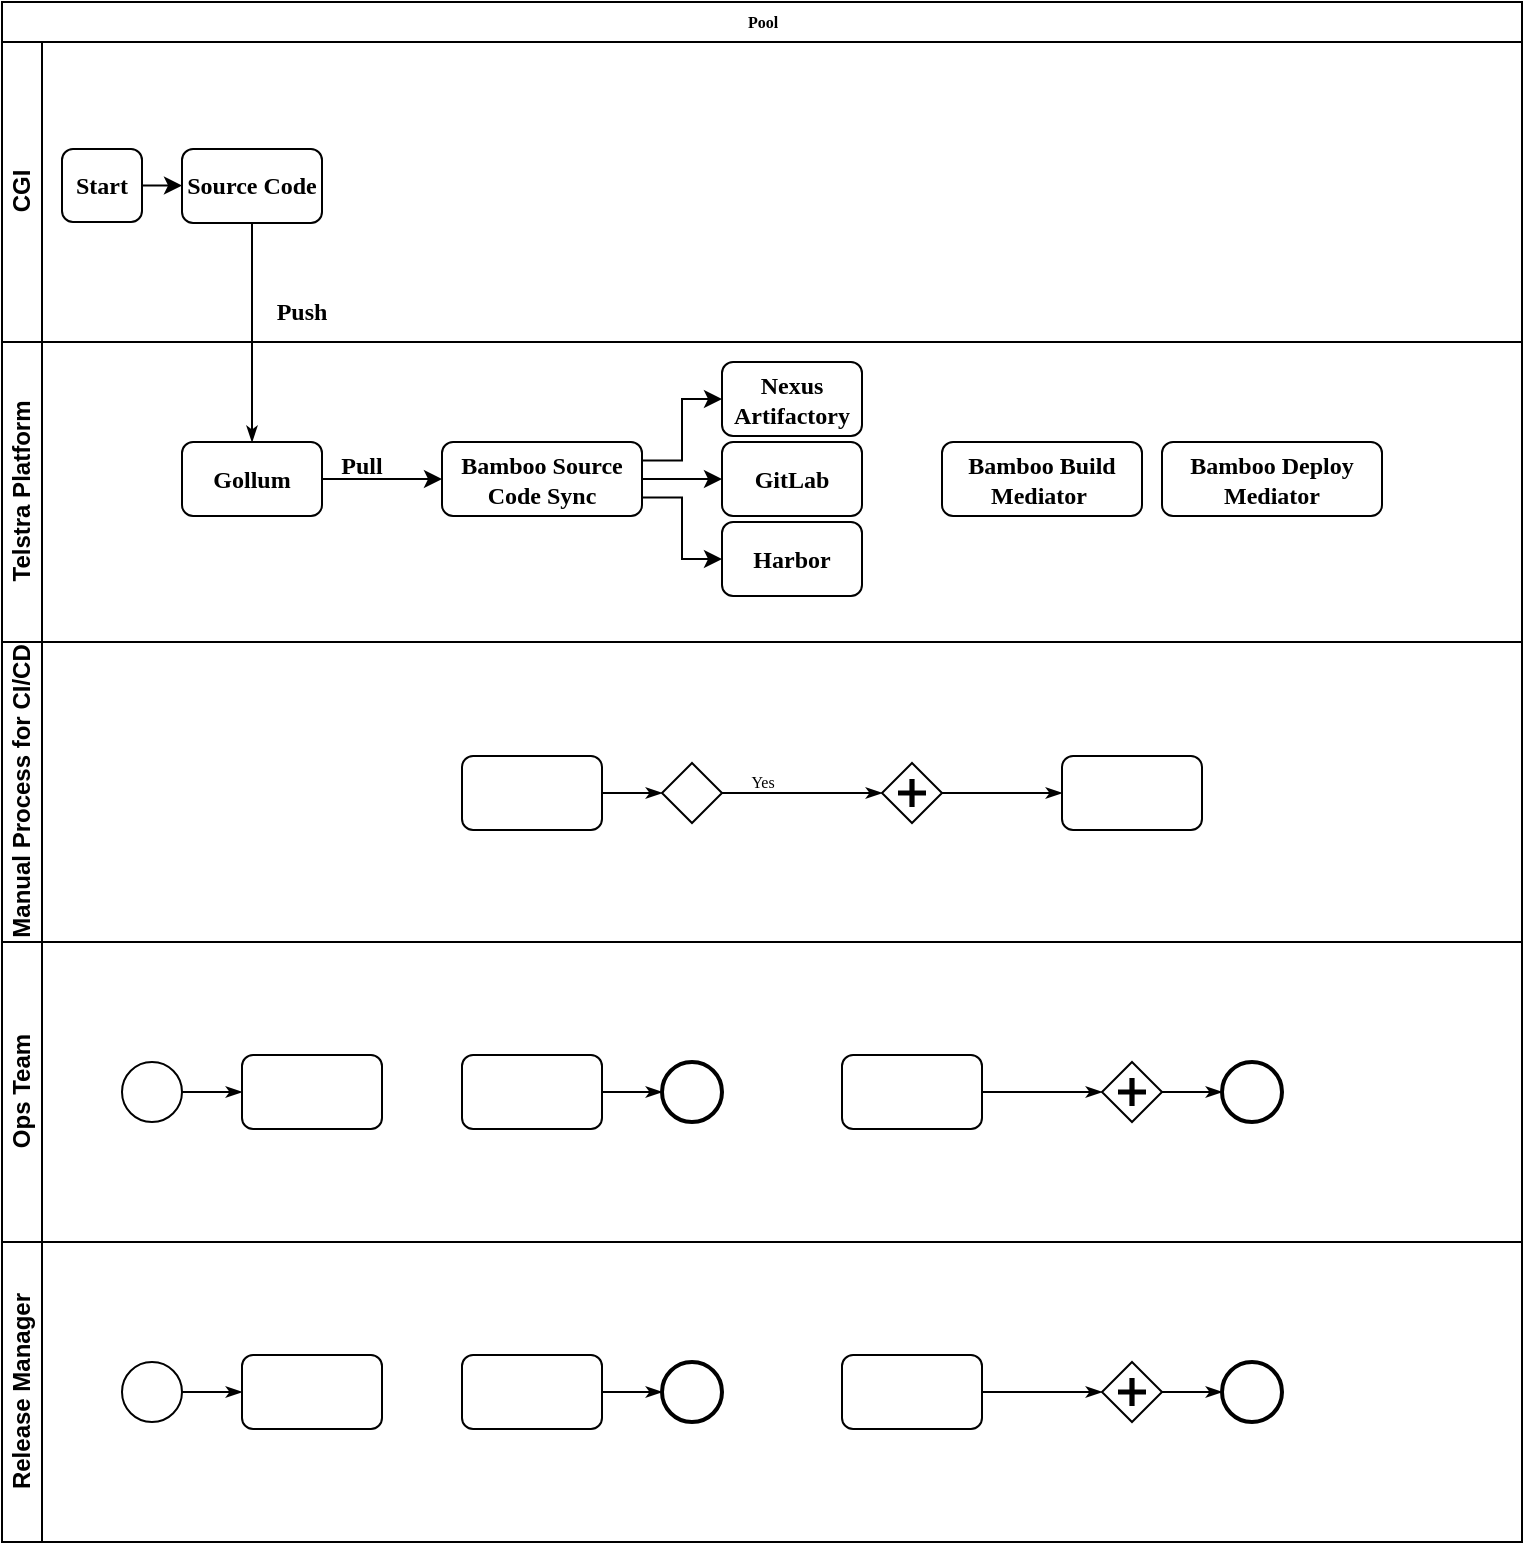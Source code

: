 <mxfile version="20.5.1" type="github">
  <diagram id="tWKk6uHT_sZjGpwcs3K3" name="Page-1">
    <mxGraphModel dx="1038" dy="571" grid="1" gridSize="10" guides="1" tooltips="1" connect="1" arrows="1" fold="1" page="1" pageScale="1" pageWidth="850" pageHeight="1100" math="0" shadow="0">
      <root>
        <mxCell id="0" />
        <mxCell id="1" parent="0" />
        <mxCell id="fKs3vi7BqhOC32A1Lkrl-1" value="Pool" style="swimlane;html=1;childLayout=stackLayout;horizontal=1;startSize=20;horizontalStack=0;rounded=0;shadow=0;labelBackgroundColor=none;strokeWidth=1;fontFamily=Verdana;fontSize=8;align=center;" parent="1" vertex="1">
          <mxGeometry x="40" y="40" width="760" height="770" as="geometry" />
        </mxCell>
        <mxCell id="fKs3vi7BqhOC32A1Lkrl-2" value="CGI" style="swimlane;html=1;startSize=20;horizontal=0;" parent="fKs3vi7BqhOC32A1Lkrl-1" vertex="1">
          <mxGeometry y="20" width="760" height="150" as="geometry" />
        </mxCell>
        <mxCell id="fKs3vi7BqhOC32A1Lkrl-5" value="&lt;font style=&quot;font-size: 12px;&quot;&gt;&lt;b&gt;Source Code&lt;/b&gt;&lt;/font&gt;" style="rounded=1;whiteSpace=wrap;html=1;shadow=0;labelBackgroundColor=none;strokeWidth=1;fontFamily=Verdana;fontSize=8;align=center;" parent="fKs3vi7BqhOC32A1Lkrl-2" vertex="1">
          <mxGeometry x="90" y="53.5" width="70" height="37" as="geometry" />
        </mxCell>
        <mxCell id="jYvJ1Jp0yjeoyxlmzkTq-25" style="edgeStyle=orthogonalEdgeStyle;rounded=0;orthogonalLoop=1;jettySize=auto;html=1;exitX=1;exitY=0.5;exitDx=0;exitDy=0;entryX=0;entryY=0.5;entryDx=0;entryDy=0;fontFamily=Verdana;fontSize=12;" edge="1" parent="fKs3vi7BqhOC32A1Lkrl-2" source="jYvJ1Jp0yjeoyxlmzkTq-1" target="fKs3vi7BqhOC32A1Lkrl-5">
          <mxGeometry relative="1" as="geometry" />
        </mxCell>
        <mxCell id="jYvJ1Jp0yjeoyxlmzkTq-1" value="&lt;font face=&quot;Verdana&quot;&gt;&lt;b&gt;Start&lt;/b&gt;&lt;/font&gt;" style="rounded=1;whiteSpace=wrap;html=1;" vertex="1" parent="fKs3vi7BqhOC32A1Lkrl-2">
          <mxGeometry x="30" y="53.5" width="40" height="36.5" as="geometry" />
        </mxCell>
        <mxCell id="jYvJ1Jp0yjeoyxlmzkTq-2" value="&lt;b&gt;Push&lt;/b&gt;" style="text;html=1;strokeColor=none;fillColor=none;align=center;verticalAlign=middle;whiteSpace=wrap;rounded=0;fontFamily=Verdana;fontSize=12;" vertex="1" parent="fKs3vi7BqhOC32A1Lkrl-2">
          <mxGeometry x="120" y="120" width="60" height="30" as="geometry" />
        </mxCell>
        <mxCell id="fKs3vi7BqhOC32A1Lkrl-14" value="Telstra Platform" style="swimlane;html=1;startSize=20;horizontal=0;" parent="fKs3vi7BqhOC32A1Lkrl-1" vertex="1">
          <mxGeometry y="170" width="760" height="150" as="geometry" />
        </mxCell>
        <mxCell id="jYvJ1Jp0yjeoyxlmzkTq-12" style="edgeStyle=orthogonalEdgeStyle;rounded=0;orthogonalLoop=1;jettySize=auto;html=1;exitX=1;exitY=0.5;exitDx=0;exitDy=0;entryX=0;entryY=0.5;entryDx=0;entryDy=0;fontFamily=Verdana;fontSize=12;" edge="1" parent="fKs3vi7BqhOC32A1Lkrl-14" source="fKs3vi7BqhOC32A1Lkrl-16" target="jYvJ1Jp0yjeoyxlmzkTq-6">
          <mxGeometry relative="1" as="geometry" />
        </mxCell>
        <mxCell id="fKs3vi7BqhOC32A1Lkrl-16" value="&lt;font style=&quot;font-size: 12px;&quot;&gt;&lt;b&gt;Gollum&lt;/b&gt;&lt;/font&gt;" style="rounded=1;whiteSpace=wrap;html=1;shadow=0;labelBackgroundColor=none;strokeWidth=1;fontFamily=Verdana;fontSize=8;align=center;" parent="fKs3vi7BqhOC32A1Lkrl-14" vertex="1">
          <mxGeometry x="90" y="50.0" width="70" height="37" as="geometry" />
        </mxCell>
        <mxCell id="jYvJ1Jp0yjeoyxlmzkTq-14" style="edgeStyle=orthogonalEdgeStyle;rounded=0;orthogonalLoop=1;jettySize=auto;html=1;exitX=1;exitY=0.5;exitDx=0;exitDy=0;fontFamily=Verdana;fontSize=12;" edge="1" parent="fKs3vi7BqhOC32A1Lkrl-14" source="jYvJ1Jp0yjeoyxlmzkTq-6" target="jYvJ1Jp0yjeoyxlmzkTq-13">
          <mxGeometry relative="1" as="geometry" />
        </mxCell>
        <mxCell id="jYvJ1Jp0yjeoyxlmzkTq-19" style="edgeStyle=orthogonalEdgeStyle;rounded=0;orthogonalLoop=1;jettySize=auto;html=1;exitX=1;exitY=0.75;exitDx=0;exitDy=0;entryX=0;entryY=0.5;entryDx=0;entryDy=0;fontFamily=Verdana;fontSize=12;" edge="1" parent="fKs3vi7BqhOC32A1Lkrl-14" source="jYvJ1Jp0yjeoyxlmzkTq-6" target="jYvJ1Jp0yjeoyxlmzkTq-16">
          <mxGeometry relative="1" as="geometry" />
        </mxCell>
        <mxCell id="jYvJ1Jp0yjeoyxlmzkTq-20" style="edgeStyle=orthogonalEdgeStyle;rounded=0;orthogonalLoop=1;jettySize=auto;html=1;exitX=1;exitY=0.25;exitDx=0;exitDy=0;entryX=0;entryY=0.5;entryDx=0;entryDy=0;fontFamily=Verdana;fontSize=12;" edge="1" parent="fKs3vi7BqhOC32A1Lkrl-14" source="jYvJ1Jp0yjeoyxlmzkTq-6" target="jYvJ1Jp0yjeoyxlmzkTq-15">
          <mxGeometry relative="1" as="geometry" />
        </mxCell>
        <mxCell id="jYvJ1Jp0yjeoyxlmzkTq-6" value="&lt;font style=&quot;font-size: 12px;&quot;&gt;&lt;b&gt;Bamboo Source Code Sync&lt;/b&gt;&lt;/font&gt;" style="rounded=1;whiteSpace=wrap;html=1;shadow=0;labelBackgroundColor=none;strokeWidth=1;fontFamily=Verdana;fontSize=8;align=center;" vertex="1" parent="fKs3vi7BqhOC32A1Lkrl-14">
          <mxGeometry x="220" y="50" width="100" height="37" as="geometry" />
        </mxCell>
        <mxCell id="jYvJ1Jp0yjeoyxlmzkTq-13" value="&lt;font style=&quot;font-size: 12px;&quot;&gt;&lt;b&gt;GitLab&lt;/b&gt;&lt;/font&gt;" style="rounded=1;whiteSpace=wrap;html=1;shadow=0;labelBackgroundColor=none;strokeWidth=1;fontFamily=Verdana;fontSize=8;align=center;" vertex="1" parent="fKs3vi7BqhOC32A1Lkrl-14">
          <mxGeometry x="360" y="50.0" width="70" height="37" as="geometry" />
        </mxCell>
        <mxCell id="jYvJ1Jp0yjeoyxlmzkTq-15" value="&lt;font style=&quot;font-size: 12px;&quot;&gt;&lt;b&gt;Nexus Artifactory&lt;/b&gt;&lt;/font&gt;" style="rounded=1;whiteSpace=wrap;html=1;shadow=0;labelBackgroundColor=none;strokeWidth=1;fontFamily=Verdana;fontSize=8;align=center;" vertex="1" parent="fKs3vi7BqhOC32A1Lkrl-14">
          <mxGeometry x="360" y="10.0" width="70" height="37" as="geometry" />
        </mxCell>
        <mxCell id="jYvJ1Jp0yjeoyxlmzkTq-16" value="&lt;font style=&quot;font-size: 12px;&quot;&gt;&lt;b&gt;Harbor&lt;/b&gt;&lt;/font&gt;" style="rounded=1;whiteSpace=wrap;html=1;shadow=0;labelBackgroundColor=none;strokeWidth=1;fontFamily=Verdana;fontSize=8;align=center;" vertex="1" parent="fKs3vi7BqhOC32A1Lkrl-14">
          <mxGeometry x="360" y="90.0" width="70" height="37" as="geometry" />
        </mxCell>
        <mxCell id="jYvJ1Jp0yjeoyxlmzkTq-21" value="&lt;font style=&quot;font-size: 12px;&quot;&gt;&lt;b&gt;Bamboo Build Mediator&amp;nbsp;&lt;/b&gt;&lt;/font&gt;" style="rounded=1;whiteSpace=wrap;html=1;shadow=0;labelBackgroundColor=none;strokeWidth=1;fontFamily=Verdana;fontSize=8;align=center;" vertex="1" parent="fKs3vi7BqhOC32A1Lkrl-14">
          <mxGeometry x="470" y="50" width="100" height="37" as="geometry" />
        </mxCell>
        <mxCell id="jYvJ1Jp0yjeoyxlmzkTq-26" value="&lt;b&gt;Pull&lt;/b&gt;" style="text;html=1;strokeColor=none;fillColor=none;align=center;verticalAlign=middle;whiteSpace=wrap;rounded=0;fontFamily=Verdana;fontSize=12;" vertex="1" parent="fKs3vi7BqhOC32A1Lkrl-14">
          <mxGeometry x="150" y="47" width="60" height="30" as="geometry" />
        </mxCell>
        <mxCell id="jYvJ1Jp0yjeoyxlmzkTq-39" value="&lt;font style=&quot;font-size: 12px;&quot;&gt;&lt;b&gt;Bamboo Deploy Mediator&lt;/b&gt;&lt;/font&gt;" style="rounded=1;whiteSpace=wrap;html=1;shadow=0;labelBackgroundColor=none;strokeWidth=1;fontFamily=Verdana;fontSize=8;align=center;" vertex="1" parent="fKs3vi7BqhOC32A1Lkrl-14">
          <mxGeometry x="580" y="50" width="110" height="37" as="geometry" />
        </mxCell>
        <mxCell id="fKs3vi7BqhOC32A1Lkrl-18" value="Manual Process for CI/CD" style="swimlane;html=1;startSize=20;horizontal=0;" parent="fKs3vi7BqhOC32A1Lkrl-1" vertex="1">
          <mxGeometry y="320" width="760" height="150" as="geometry" />
        </mxCell>
        <mxCell id="fKs3vi7BqhOC32A1Lkrl-19" style="edgeStyle=orthogonalEdgeStyle;rounded=0;html=1;labelBackgroundColor=none;startArrow=none;startFill=0;startSize=5;endArrow=classicThin;endFill=1;endSize=5;jettySize=auto;orthogonalLoop=1;strokeWidth=1;fontFamily=Verdana;fontSize=8;" parent="fKs3vi7BqhOC32A1Lkrl-18" source="fKs3vi7BqhOC32A1Lkrl-20" target="fKs3vi7BqhOC32A1Lkrl-22" edge="1">
          <mxGeometry relative="1" as="geometry" />
        </mxCell>
        <mxCell id="fKs3vi7BqhOC32A1Lkrl-20" value="" style="rounded=1;whiteSpace=wrap;html=1;shadow=0;labelBackgroundColor=none;strokeWidth=1;fontFamily=Verdana;fontSize=8;align=center;" parent="fKs3vi7BqhOC32A1Lkrl-18" vertex="1">
          <mxGeometry x="230" y="57.0" width="70" height="37" as="geometry" />
        </mxCell>
        <mxCell id="fKs3vi7BqhOC32A1Lkrl-21" value="Yes" style="edgeStyle=orthogonalEdgeStyle;rounded=0;html=1;entryX=0;entryY=0.5;labelBackgroundColor=none;startArrow=none;startFill=0;startSize=5;endArrow=classicThin;endFill=1;endSize=5;jettySize=auto;orthogonalLoop=1;strokeWidth=1;fontFamily=Verdana;fontSize=8" parent="fKs3vi7BqhOC32A1Lkrl-18" source="fKs3vi7BqhOC32A1Lkrl-22" target="fKs3vi7BqhOC32A1Lkrl-24" edge="1">
          <mxGeometry x="-0.501" y="6" relative="1" as="geometry">
            <mxPoint as="offset" />
          </mxGeometry>
        </mxCell>
        <mxCell id="fKs3vi7BqhOC32A1Lkrl-22" value="" style="strokeWidth=1;html=1;shape=mxgraph.flowchart.decision;whiteSpace=wrap;rounded=1;shadow=0;labelBackgroundColor=none;fontFamily=Verdana;fontSize=8;align=center;" parent="fKs3vi7BqhOC32A1Lkrl-18" vertex="1">
          <mxGeometry x="330" y="60.5" width="30" height="30" as="geometry" />
        </mxCell>
        <mxCell id="fKs3vi7BqhOC32A1Lkrl-23" style="edgeStyle=orthogonalEdgeStyle;rounded=0;html=1;labelBackgroundColor=none;startArrow=none;startFill=0;startSize=5;endArrow=classicThin;endFill=1;endSize=5;jettySize=auto;orthogonalLoop=1;strokeColor=#000000;strokeWidth=1;fontFamily=Verdana;fontSize=8;fontColor=#000000;" parent="fKs3vi7BqhOC32A1Lkrl-18" source="fKs3vi7BqhOC32A1Lkrl-24" target="fKs3vi7BqhOC32A1Lkrl-25" edge="1">
          <mxGeometry relative="1" as="geometry" />
        </mxCell>
        <mxCell id="fKs3vi7BqhOC32A1Lkrl-24" value="" style="shape=mxgraph.bpmn.shape;html=1;verticalLabelPosition=bottom;labelBackgroundColor=#ffffff;verticalAlign=top;perimeter=rhombusPerimeter;background=gateway;outline=none;symbol=parallelGw;rounded=1;shadow=0;strokeWidth=1;fontFamily=Verdana;fontSize=8;align=center;" parent="fKs3vi7BqhOC32A1Lkrl-18" vertex="1">
          <mxGeometry x="440" y="60.5" width="30" height="30" as="geometry" />
        </mxCell>
        <mxCell id="fKs3vi7BqhOC32A1Lkrl-25" value="" style="rounded=1;whiteSpace=wrap;html=1;shadow=0;labelBackgroundColor=none;strokeWidth=1;fontFamily=Verdana;fontSize=8;align=center;" parent="fKs3vi7BqhOC32A1Lkrl-18" vertex="1">
          <mxGeometry x="530" y="57" width="70" height="37" as="geometry" />
        </mxCell>
        <mxCell id="fKs3vi7BqhOC32A1Lkrl-26" style="edgeStyle=orthogonalEdgeStyle;rounded=0;html=1;labelBackgroundColor=none;startArrow=none;startFill=0;startSize=5;endArrow=classicThin;endFill=1;endSize=5;jettySize=auto;orthogonalLoop=1;strokeWidth=1;fontFamily=Verdana;fontSize=8" parent="fKs3vi7BqhOC32A1Lkrl-1" source="fKs3vi7BqhOC32A1Lkrl-5" target="fKs3vi7BqhOC32A1Lkrl-16" edge="1">
          <mxGeometry relative="1" as="geometry" />
        </mxCell>
        <mxCell id="NS4H6OkGsvqJ2kZ-mFsc-1" value="Ops Team" style="swimlane;html=1;startSize=20;horizontal=0;" parent="fKs3vi7BqhOC32A1Lkrl-1" vertex="1">
          <mxGeometry y="470" width="760" height="150" as="geometry" />
        </mxCell>
        <mxCell id="NS4H6OkGsvqJ2kZ-mFsc-2" style="edgeStyle=orthogonalEdgeStyle;rounded=0;html=1;labelBackgroundColor=none;startArrow=none;startFill=0;startSize=5;endArrow=classicThin;endFill=1;endSize=5;jettySize=auto;orthogonalLoop=1;strokeWidth=1;fontFamily=Verdana;fontSize=8" parent="NS4H6OkGsvqJ2kZ-mFsc-1" source="NS4H6OkGsvqJ2kZ-mFsc-3" target="NS4H6OkGsvqJ2kZ-mFsc-4" edge="1">
          <mxGeometry relative="1" as="geometry" />
        </mxCell>
        <mxCell id="NS4H6OkGsvqJ2kZ-mFsc-3" value="" style="ellipse;whiteSpace=wrap;html=1;rounded=0;shadow=0;labelBackgroundColor=none;strokeWidth=1;fontFamily=Verdana;fontSize=8;align=center;" parent="NS4H6OkGsvqJ2kZ-mFsc-1" vertex="1">
          <mxGeometry x="60" y="60" width="30" height="30" as="geometry" />
        </mxCell>
        <mxCell id="NS4H6OkGsvqJ2kZ-mFsc-4" value="" style="rounded=1;whiteSpace=wrap;html=1;shadow=0;labelBackgroundColor=none;strokeWidth=1;fontFamily=Verdana;fontSize=8;align=center;" parent="NS4H6OkGsvqJ2kZ-mFsc-1" vertex="1">
          <mxGeometry x="120" y="56.5" width="70" height="37" as="geometry" />
        </mxCell>
        <mxCell id="NS4H6OkGsvqJ2kZ-mFsc-5" style="edgeStyle=orthogonalEdgeStyle;rounded=0;html=1;labelBackgroundColor=none;startArrow=none;startFill=0;startSize=5;endArrow=classicThin;endFill=1;endSize=5;jettySize=auto;orthogonalLoop=1;strokeWidth=1;fontFamily=Verdana;fontSize=8" parent="NS4H6OkGsvqJ2kZ-mFsc-1" source="NS4H6OkGsvqJ2kZ-mFsc-6" target="NS4H6OkGsvqJ2kZ-mFsc-7" edge="1">
          <mxGeometry relative="1" as="geometry" />
        </mxCell>
        <mxCell id="NS4H6OkGsvqJ2kZ-mFsc-6" value="" style="rounded=1;whiteSpace=wrap;html=1;shadow=0;labelBackgroundColor=none;strokeWidth=1;fontFamily=Verdana;fontSize=8;align=center;" parent="NS4H6OkGsvqJ2kZ-mFsc-1" vertex="1">
          <mxGeometry x="230" y="56.5" width="70" height="37" as="geometry" />
        </mxCell>
        <mxCell id="NS4H6OkGsvqJ2kZ-mFsc-7" value="" style="ellipse;whiteSpace=wrap;html=1;rounded=0;shadow=0;labelBackgroundColor=none;strokeWidth=2;fontFamily=Verdana;fontSize=8;align=center;" parent="NS4H6OkGsvqJ2kZ-mFsc-1" vertex="1">
          <mxGeometry x="330" y="60" width="30" height="30" as="geometry" />
        </mxCell>
        <mxCell id="NS4H6OkGsvqJ2kZ-mFsc-8" style="edgeStyle=orthogonalEdgeStyle;rounded=0;html=1;entryX=0;entryY=0.5;labelBackgroundColor=none;startArrow=none;startFill=0;startSize=5;endArrow=classicThin;endFill=1;endSize=5;jettySize=auto;orthogonalLoop=1;strokeWidth=1;fontFamily=Verdana;fontSize=8" parent="NS4H6OkGsvqJ2kZ-mFsc-1" source="NS4H6OkGsvqJ2kZ-mFsc-9" target="NS4H6OkGsvqJ2kZ-mFsc-11" edge="1">
          <mxGeometry relative="1" as="geometry" />
        </mxCell>
        <mxCell id="NS4H6OkGsvqJ2kZ-mFsc-9" value="" style="rounded=1;whiteSpace=wrap;html=1;shadow=0;labelBackgroundColor=none;strokeWidth=1;fontFamily=Verdana;fontSize=8;align=center;" parent="NS4H6OkGsvqJ2kZ-mFsc-1" vertex="1">
          <mxGeometry x="420" y="56.5" width="70" height="37" as="geometry" />
        </mxCell>
        <mxCell id="NS4H6OkGsvqJ2kZ-mFsc-10" style="edgeStyle=orthogonalEdgeStyle;rounded=0;html=1;labelBackgroundColor=none;startArrow=none;startFill=0;startSize=5;endArrow=classicThin;endFill=1;endSize=5;jettySize=auto;orthogonalLoop=1;strokeWidth=1;fontFamily=Verdana;fontSize=8" parent="NS4H6OkGsvqJ2kZ-mFsc-1" source="NS4H6OkGsvqJ2kZ-mFsc-11" target="NS4H6OkGsvqJ2kZ-mFsc-12" edge="1">
          <mxGeometry relative="1" as="geometry" />
        </mxCell>
        <mxCell id="NS4H6OkGsvqJ2kZ-mFsc-11" value="" style="shape=mxgraph.bpmn.shape;html=1;verticalLabelPosition=bottom;labelBackgroundColor=#ffffff;verticalAlign=top;perimeter=rhombusPerimeter;background=gateway;outline=none;symbol=parallelGw;rounded=1;shadow=0;strokeWidth=1;fontFamily=Verdana;fontSize=8;align=center;" parent="NS4H6OkGsvqJ2kZ-mFsc-1" vertex="1">
          <mxGeometry x="550" y="60" width="30" height="30" as="geometry" />
        </mxCell>
        <mxCell id="NS4H6OkGsvqJ2kZ-mFsc-12" value="" style="ellipse;whiteSpace=wrap;html=1;rounded=0;shadow=0;labelBackgroundColor=none;strokeWidth=2;fontFamily=Verdana;fontSize=8;align=center;" parent="NS4H6OkGsvqJ2kZ-mFsc-1" vertex="1">
          <mxGeometry x="610" y="60" width="30" height="30" as="geometry" />
        </mxCell>
        <mxCell id="NS4H6OkGsvqJ2kZ-mFsc-13" value="Release Manager" style="swimlane;html=1;startSize=20;horizontal=0;" parent="fKs3vi7BqhOC32A1Lkrl-1" vertex="1">
          <mxGeometry y="620" width="760" height="150" as="geometry" />
        </mxCell>
        <mxCell id="NS4H6OkGsvqJ2kZ-mFsc-14" style="edgeStyle=orthogonalEdgeStyle;rounded=0;html=1;labelBackgroundColor=none;startArrow=none;startFill=0;startSize=5;endArrow=classicThin;endFill=1;endSize=5;jettySize=auto;orthogonalLoop=1;strokeWidth=1;fontFamily=Verdana;fontSize=8" parent="NS4H6OkGsvqJ2kZ-mFsc-13" source="NS4H6OkGsvqJ2kZ-mFsc-15" target="NS4H6OkGsvqJ2kZ-mFsc-16" edge="1">
          <mxGeometry relative="1" as="geometry" />
        </mxCell>
        <mxCell id="NS4H6OkGsvqJ2kZ-mFsc-15" value="" style="ellipse;whiteSpace=wrap;html=1;rounded=0;shadow=0;labelBackgroundColor=none;strokeWidth=1;fontFamily=Verdana;fontSize=8;align=center;" parent="NS4H6OkGsvqJ2kZ-mFsc-13" vertex="1">
          <mxGeometry x="60" y="60" width="30" height="30" as="geometry" />
        </mxCell>
        <mxCell id="NS4H6OkGsvqJ2kZ-mFsc-16" value="" style="rounded=1;whiteSpace=wrap;html=1;shadow=0;labelBackgroundColor=none;strokeWidth=1;fontFamily=Verdana;fontSize=8;align=center;" parent="NS4H6OkGsvqJ2kZ-mFsc-13" vertex="1">
          <mxGeometry x="120" y="56.5" width="70" height="37" as="geometry" />
        </mxCell>
        <mxCell id="NS4H6OkGsvqJ2kZ-mFsc-17" style="edgeStyle=orthogonalEdgeStyle;rounded=0;html=1;labelBackgroundColor=none;startArrow=none;startFill=0;startSize=5;endArrow=classicThin;endFill=1;endSize=5;jettySize=auto;orthogonalLoop=1;strokeWidth=1;fontFamily=Verdana;fontSize=8" parent="NS4H6OkGsvqJ2kZ-mFsc-13" source="NS4H6OkGsvqJ2kZ-mFsc-18" target="NS4H6OkGsvqJ2kZ-mFsc-19" edge="1">
          <mxGeometry relative="1" as="geometry" />
        </mxCell>
        <mxCell id="NS4H6OkGsvqJ2kZ-mFsc-18" value="" style="rounded=1;whiteSpace=wrap;html=1;shadow=0;labelBackgroundColor=none;strokeWidth=1;fontFamily=Verdana;fontSize=8;align=center;" parent="NS4H6OkGsvqJ2kZ-mFsc-13" vertex="1">
          <mxGeometry x="230" y="56.5" width="70" height="37" as="geometry" />
        </mxCell>
        <mxCell id="NS4H6OkGsvqJ2kZ-mFsc-19" value="" style="ellipse;whiteSpace=wrap;html=1;rounded=0;shadow=0;labelBackgroundColor=none;strokeWidth=2;fontFamily=Verdana;fontSize=8;align=center;" parent="NS4H6OkGsvqJ2kZ-mFsc-13" vertex="1">
          <mxGeometry x="330" y="60" width="30" height="30" as="geometry" />
        </mxCell>
        <mxCell id="NS4H6OkGsvqJ2kZ-mFsc-20" style="edgeStyle=orthogonalEdgeStyle;rounded=0;html=1;entryX=0;entryY=0.5;labelBackgroundColor=none;startArrow=none;startFill=0;startSize=5;endArrow=classicThin;endFill=1;endSize=5;jettySize=auto;orthogonalLoop=1;strokeWidth=1;fontFamily=Verdana;fontSize=8" parent="NS4H6OkGsvqJ2kZ-mFsc-13" source="NS4H6OkGsvqJ2kZ-mFsc-21" target="NS4H6OkGsvqJ2kZ-mFsc-23" edge="1">
          <mxGeometry relative="1" as="geometry" />
        </mxCell>
        <mxCell id="NS4H6OkGsvqJ2kZ-mFsc-21" value="" style="rounded=1;whiteSpace=wrap;html=1;shadow=0;labelBackgroundColor=none;strokeWidth=1;fontFamily=Verdana;fontSize=8;align=center;" parent="NS4H6OkGsvqJ2kZ-mFsc-13" vertex="1">
          <mxGeometry x="420" y="56.5" width="70" height="37" as="geometry" />
        </mxCell>
        <mxCell id="NS4H6OkGsvqJ2kZ-mFsc-22" style="edgeStyle=orthogonalEdgeStyle;rounded=0;html=1;labelBackgroundColor=none;startArrow=none;startFill=0;startSize=5;endArrow=classicThin;endFill=1;endSize=5;jettySize=auto;orthogonalLoop=1;strokeWidth=1;fontFamily=Verdana;fontSize=8" parent="NS4H6OkGsvqJ2kZ-mFsc-13" source="NS4H6OkGsvqJ2kZ-mFsc-23" target="NS4H6OkGsvqJ2kZ-mFsc-24" edge="1">
          <mxGeometry relative="1" as="geometry" />
        </mxCell>
        <mxCell id="NS4H6OkGsvqJ2kZ-mFsc-23" value="" style="shape=mxgraph.bpmn.shape;html=1;verticalLabelPosition=bottom;labelBackgroundColor=#ffffff;verticalAlign=top;perimeter=rhombusPerimeter;background=gateway;outline=none;symbol=parallelGw;rounded=1;shadow=0;strokeWidth=1;fontFamily=Verdana;fontSize=8;align=center;" parent="NS4H6OkGsvqJ2kZ-mFsc-13" vertex="1">
          <mxGeometry x="550" y="60" width="30" height="30" as="geometry" />
        </mxCell>
        <mxCell id="NS4H6OkGsvqJ2kZ-mFsc-24" value="" style="ellipse;whiteSpace=wrap;html=1;rounded=0;shadow=0;labelBackgroundColor=none;strokeWidth=2;fontFamily=Verdana;fontSize=8;align=center;" parent="NS4H6OkGsvqJ2kZ-mFsc-13" vertex="1">
          <mxGeometry x="610" y="60" width="30" height="30" as="geometry" />
        </mxCell>
      </root>
    </mxGraphModel>
  </diagram>
</mxfile>
